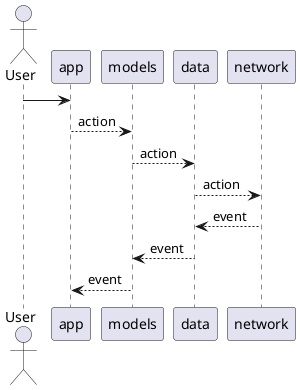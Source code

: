 @startuml
'https://plantuml.com/sequence-diagram

actor User
participant app
participant models
participant data
participant network

User -> app
app --> models : action
models --> data : action
data --> network : action
network --> data : event
data --> models : event
models --> app : event

@enduml